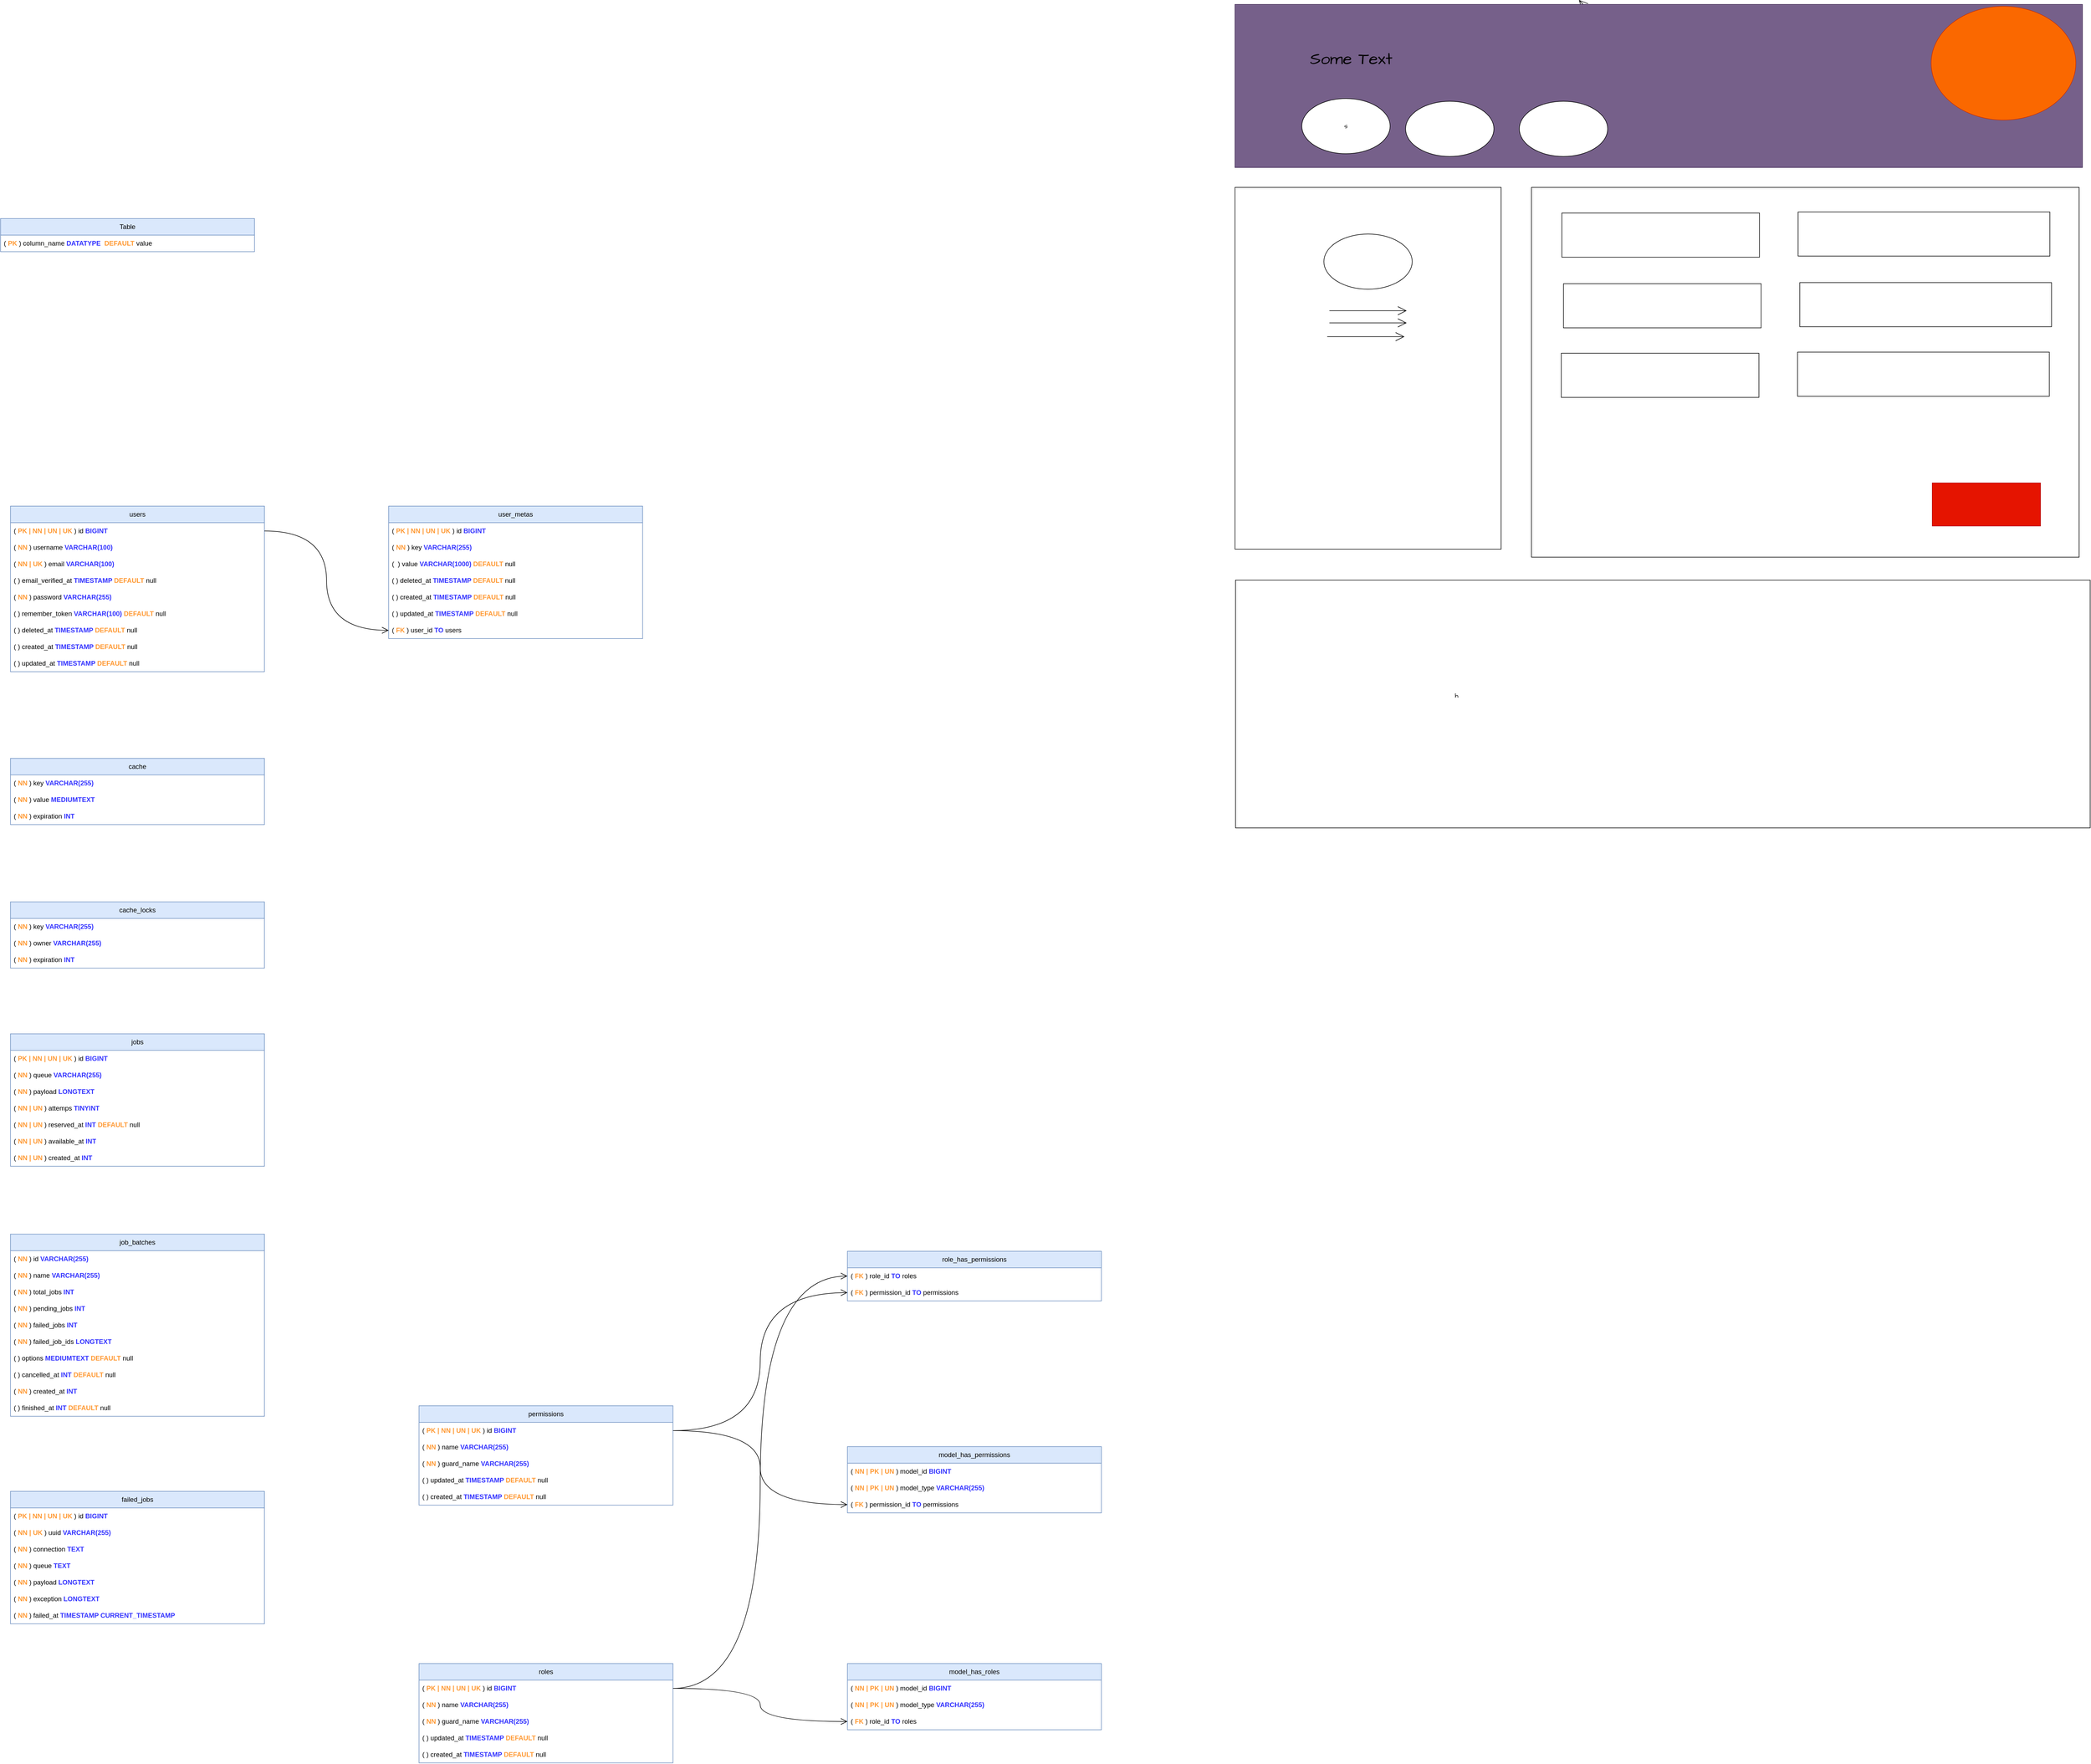 <mxfile version="24.7.8">
  <diagram name="Page-1" id="3j2AZnARL1HtLY9gGgLd">
    <mxGraphModel dx="912" dy="1266" grid="0" gridSize="10" guides="1" tooltips="1" connect="1" arrows="1" fold="1" page="0" pageScale="1" pageWidth="850" pageHeight="1100" math="0" shadow="0">
      <root>
        <mxCell id="0" />
        <mxCell id="1" parent="0" />
        <mxCell id="geVRlcG6J-Vu5tAKDh4D-1" value="Table" style="swimlane;fontStyle=0;childLayout=stackLayout;horizontal=1;startSize=30;horizontalStack=0;resizeParent=1;resizeParentMax=0;resizeLast=0;collapsible=1;marginBottom=0;whiteSpace=wrap;html=1;fontFamily=Helvetica;fillColor=#dae8fc;strokeColor=#6c8ebf;" parent="1" vertex="1">
          <mxGeometry x="43" y="-268" width="460" height="60" as="geometry" />
        </mxCell>
        <mxCell id="geVRlcG6J-Vu5tAKDh4D-2" value="(&lt;b&gt;&lt;font color=&quot;#ff9933&quot;&gt; PK &lt;/font&gt;&lt;/b&gt;) column_name &lt;font color=&quot;#3333ff&quot;&gt;&lt;b&gt;DATATYPE&lt;/b&gt;&lt;/font&gt;&amp;nbsp; &lt;font color=&quot;#ff9933&quot;&gt;&lt;b&gt;DEFAULT&lt;/b&gt;&lt;/font&gt; value" style="text;strokeColor=none;fillColor=none;align=left;verticalAlign=middle;spacingLeft=4;spacingRight=4;overflow=hidden;points=[[0,0.5],[1,0.5]];portConstraint=eastwest;rotatable=0;whiteSpace=wrap;html=1;fontFamily=Helvetica;" parent="geVRlcG6J-Vu5tAKDh4D-1" vertex="1">
          <mxGeometry y="30" width="460" height="30" as="geometry" />
        </mxCell>
        <mxCell id="geVRlcG6J-Vu5tAKDh4D-6" value="users" style="swimlane;fontStyle=0;childLayout=stackLayout;horizontal=1;startSize=30;horizontalStack=0;resizeParent=1;resizeParentMax=0;resizeLast=0;collapsible=1;marginBottom=0;whiteSpace=wrap;html=1;fontFamily=Helvetica;fillColor=#dae8fc;strokeColor=#6c8ebf;" parent="1" vertex="1">
          <mxGeometry x="61" y="253" width="460" height="300" as="geometry" />
        </mxCell>
        <mxCell id="geVRlcG6J-Vu5tAKDh4D-7" value="(&lt;b&gt;&lt;font color=&quot;#ff9933&quot;&gt; PK | NN | UN | UK &lt;/font&gt;&lt;/b&gt;) id &lt;font color=&quot;#3333ff&quot;&gt;&lt;b&gt;BIGINT&lt;/b&gt;&lt;/font&gt;" style="text;strokeColor=none;fillColor=none;align=left;verticalAlign=middle;spacingLeft=4;spacingRight=4;overflow=hidden;points=[[0,0.5],[1,0.5]];portConstraint=eastwest;rotatable=0;whiteSpace=wrap;html=1;fontFamily=Helvetica;" parent="geVRlcG6J-Vu5tAKDh4D-6" vertex="1">
          <mxGeometry y="30" width="460" height="30" as="geometry" />
        </mxCell>
        <mxCell id="geVRlcG6J-Vu5tAKDh4D-8" value="(&lt;b&gt;&lt;font color=&quot;#ff9933&quot;&gt; NN &lt;/font&gt;&lt;/b&gt;) username&amp;nbsp;&lt;font color=&quot;#3333ff&quot;&gt;&lt;b&gt;VARCHAR(100)&lt;/b&gt;&lt;/font&gt;" style="text;strokeColor=none;fillColor=none;align=left;verticalAlign=middle;spacingLeft=4;spacingRight=4;overflow=hidden;points=[[0,0.5],[1,0.5]];portConstraint=eastwest;rotatable=0;whiteSpace=wrap;html=1;fontFamily=Helvetica;" parent="geVRlcG6J-Vu5tAKDh4D-6" vertex="1">
          <mxGeometry y="60" width="460" height="30" as="geometry" />
        </mxCell>
        <mxCell id="geVRlcG6J-Vu5tAKDh4D-9" value="(&lt;b&gt;&lt;font color=&quot;#ff9933&quot;&gt; NN | UK &lt;/font&gt;&lt;/b&gt;) email &lt;font color=&quot;#3333ff&quot;&gt;&lt;b&gt;VARCHAR(100)&lt;/b&gt;&lt;/font&gt;" style="text;strokeColor=none;fillColor=none;align=left;verticalAlign=middle;spacingLeft=4;spacingRight=4;overflow=hidden;points=[[0,0.5],[1,0.5]];portConstraint=eastwest;rotatable=0;whiteSpace=wrap;html=1;fontFamily=Helvetica;" parent="geVRlcG6J-Vu5tAKDh4D-6" vertex="1">
          <mxGeometry y="90" width="460" height="30" as="geometry" />
        </mxCell>
        <mxCell id="geVRlcG6J-Vu5tAKDh4D-10" value="(&lt;b&gt;&lt;font color=&quot;#ff9933&quot;&gt; &lt;/font&gt;&lt;/b&gt;) email_verified_at &lt;font color=&quot;#3333ff&quot;&gt;&lt;b&gt;TIMESTAMP &lt;/b&gt;&lt;/font&gt;&lt;font color=&quot;#ff9933&quot;&gt;&lt;b&gt;DEFAULT&lt;/b&gt;&lt;/font&gt; null" style="text;strokeColor=none;fillColor=none;align=left;verticalAlign=middle;spacingLeft=4;spacingRight=4;overflow=hidden;points=[[0,0.5],[1,0.5]];portConstraint=eastwest;rotatable=0;whiteSpace=wrap;html=1;fontFamily=Helvetica;" parent="geVRlcG6J-Vu5tAKDh4D-6" vertex="1">
          <mxGeometry y="120" width="460" height="30" as="geometry" />
        </mxCell>
        <mxCell id="geVRlcG6J-Vu5tAKDh4D-11" value="(&lt;b&gt;&lt;font color=&quot;#ff9933&quot;&gt; NN &lt;/font&gt;&lt;/b&gt;) password &lt;font color=&quot;#3333ff&quot;&gt;&lt;b&gt;VARCHAR(255)&lt;/b&gt;&lt;/font&gt;" style="text;strokeColor=none;fillColor=none;align=left;verticalAlign=middle;spacingLeft=4;spacingRight=4;overflow=hidden;points=[[0,0.5],[1,0.5]];portConstraint=eastwest;rotatable=0;whiteSpace=wrap;html=1;fontFamily=Helvetica;" parent="geVRlcG6J-Vu5tAKDh4D-6" vertex="1">
          <mxGeometry y="150" width="460" height="30" as="geometry" />
        </mxCell>
        <mxCell id="geVRlcG6J-Vu5tAKDh4D-13" value="(&lt;b&gt;&lt;font color=&quot;#ff9933&quot;&gt; &lt;/font&gt;&lt;/b&gt;) remember_token &lt;font color=&quot;#3333ff&quot;&gt;&lt;b&gt;VARCHAR(100) &lt;/b&gt;&lt;/font&gt;&lt;font color=&quot;#ff9933&quot;&gt;&lt;b&gt;DEFAULT&lt;/b&gt;&lt;/font&gt; null" style="text;strokeColor=none;fillColor=none;align=left;verticalAlign=middle;spacingLeft=4;spacingRight=4;overflow=hidden;points=[[0,0.5],[1,0.5]];portConstraint=eastwest;rotatable=0;whiteSpace=wrap;html=1;fontFamily=Helvetica;" parent="geVRlcG6J-Vu5tAKDh4D-6" vertex="1">
          <mxGeometry y="180" width="460" height="30" as="geometry" />
        </mxCell>
        <mxCell id="geVRlcG6J-Vu5tAKDh4D-14" value="(&lt;b&gt;&lt;font color=&quot;#ff9933&quot;&gt; &lt;/font&gt;&lt;/b&gt;) deleted_at &lt;font color=&quot;#3333ff&quot;&gt;&lt;b&gt;TIMESTAMP &lt;/b&gt;&lt;/font&gt;&lt;font color=&quot;#ff9933&quot;&gt;&lt;b&gt;DEFAULT&lt;/b&gt;&lt;/font&gt; null" style="text;strokeColor=none;fillColor=none;align=left;verticalAlign=middle;spacingLeft=4;spacingRight=4;overflow=hidden;points=[[0,0.5],[1,0.5]];portConstraint=eastwest;rotatable=0;whiteSpace=wrap;html=1;fontFamily=Helvetica;" parent="geVRlcG6J-Vu5tAKDh4D-6" vertex="1">
          <mxGeometry y="210" width="460" height="30" as="geometry" />
        </mxCell>
        <mxCell id="geVRlcG6J-Vu5tAKDh4D-15" value="(&lt;b&gt;&lt;font color=&quot;#ff9933&quot;&gt; &lt;/font&gt;&lt;/b&gt;) created_at &lt;font color=&quot;#3333ff&quot;&gt;&lt;b&gt;TIMESTAMP &lt;/b&gt;&lt;/font&gt;&lt;font color=&quot;#ff9933&quot;&gt;&lt;b&gt;DEFAULT&lt;/b&gt;&lt;/font&gt; null" style="text;strokeColor=none;fillColor=none;align=left;verticalAlign=middle;spacingLeft=4;spacingRight=4;overflow=hidden;points=[[0,0.5],[1,0.5]];portConstraint=eastwest;rotatable=0;whiteSpace=wrap;html=1;fontFamily=Helvetica;" parent="geVRlcG6J-Vu5tAKDh4D-6" vertex="1">
          <mxGeometry y="240" width="460" height="30" as="geometry" />
        </mxCell>
        <mxCell id="geVRlcG6J-Vu5tAKDh4D-16" value="(&lt;b&gt;&lt;font color=&quot;#ff9933&quot;&gt; &lt;/font&gt;&lt;/b&gt;) updated_at &lt;font color=&quot;#3333ff&quot;&gt;&lt;b&gt;TIMESTAMP &lt;/b&gt;&lt;/font&gt;&lt;font color=&quot;#ff9933&quot;&gt;&lt;b&gt;DEFAULT&lt;/b&gt;&lt;/font&gt; null" style="text;strokeColor=none;fillColor=none;align=left;verticalAlign=middle;spacingLeft=4;spacingRight=4;overflow=hidden;points=[[0,0.5],[1,0.5]];portConstraint=eastwest;rotatable=0;whiteSpace=wrap;html=1;fontFamily=Helvetica;" parent="geVRlcG6J-Vu5tAKDh4D-6" vertex="1">
          <mxGeometry y="270" width="460" height="30" as="geometry" />
        </mxCell>
        <mxCell id="geVRlcG6J-Vu5tAKDh4D-28" value="cache" style="swimlane;fontStyle=0;childLayout=stackLayout;horizontal=1;startSize=30;horizontalStack=0;resizeParent=1;resizeParentMax=0;resizeLast=0;collapsible=1;marginBottom=0;whiteSpace=wrap;html=1;fontFamily=Helvetica;fillColor=#dae8fc;strokeColor=#6c8ebf;" parent="1" vertex="1">
          <mxGeometry x="61" y="710" width="460" height="120" as="geometry" />
        </mxCell>
        <mxCell id="geVRlcG6J-Vu5tAKDh4D-29" value="(&lt;b&gt;&lt;font color=&quot;#ff9933&quot;&gt; NN &lt;/font&gt;&lt;/b&gt;) key &lt;font color=&quot;#3333ff&quot;&gt;&lt;b&gt;VARCHAR(255)&lt;/b&gt;&lt;/font&gt;" style="text;strokeColor=none;fillColor=none;align=left;verticalAlign=middle;spacingLeft=4;spacingRight=4;overflow=hidden;points=[[0,0.5],[1,0.5]];portConstraint=eastwest;rotatable=0;whiteSpace=wrap;html=1;fontFamily=Helvetica;" parent="geVRlcG6J-Vu5tAKDh4D-28" vertex="1">
          <mxGeometry y="30" width="460" height="30" as="geometry" />
        </mxCell>
        <mxCell id="geVRlcG6J-Vu5tAKDh4D-30" value="(&lt;b&gt;&lt;font color=&quot;#ff9933&quot;&gt; NN &lt;/font&gt;&lt;/b&gt;) value &lt;font color=&quot;#3333ff&quot;&gt;&lt;b&gt;MEDIUMTEXT&lt;/b&gt;&lt;/font&gt;" style="text;strokeColor=none;fillColor=none;align=left;verticalAlign=middle;spacingLeft=4;spacingRight=4;overflow=hidden;points=[[0,0.5],[1,0.5]];portConstraint=eastwest;rotatable=0;whiteSpace=wrap;html=1;fontFamily=Helvetica;" parent="geVRlcG6J-Vu5tAKDh4D-28" vertex="1">
          <mxGeometry y="60" width="460" height="30" as="geometry" />
        </mxCell>
        <mxCell id="geVRlcG6J-Vu5tAKDh4D-31" value="(&lt;b&gt;&lt;font color=&quot;#ff9933&quot;&gt; NN &lt;/font&gt;&lt;/b&gt;) expiration &lt;font color=&quot;#3333ff&quot;&gt;&lt;b&gt;INT&lt;/b&gt;&lt;/font&gt;" style="text;strokeColor=none;fillColor=none;align=left;verticalAlign=middle;spacingLeft=4;spacingRight=4;overflow=hidden;points=[[0,0.5],[1,0.5]];portConstraint=eastwest;rotatable=0;whiteSpace=wrap;html=1;fontFamily=Helvetica;" parent="geVRlcG6J-Vu5tAKDh4D-28" vertex="1">
          <mxGeometry y="90" width="460" height="30" as="geometry" />
        </mxCell>
        <mxCell id="geVRlcG6J-Vu5tAKDh4D-36" value="cache_locks" style="swimlane;fontStyle=0;childLayout=stackLayout;horizontal=1;startSize=30;horizontalStack=0;resizeParent=1;resizeParentMax=0;resizeLast=0;collapsible=1;marginBottom=0;whiteSpace=wrap;html=1;fontFamily=Helvetica;fillColor=#dae8fc;strokeColor=#6c8ebf;" parent="1" vertex="1">
          <mxGeometry x="61" y="970" width="460" height="120" as="geometry" />
        </mxCell>
        <mxCell id="geVRlcG6J-Vu5tAKDh4D-37" value="(&lt;b&gt;&lt;font color=&quot;#ff9933&quot;&gt; NN &lt;/font&gt;&lt;/b&gt;) key &lt;font color=&quot;#3333ff&quot;&gt;&lt;b&gt;VARCHAR(255)&lt;/b&gt;&lt;/font&gt;" style="text;strokeColor=none;fillColor=none;align=left;verticalAlign=middle;spacingLeft=4;spacingRight=4;overflow=hidden;points=[[0,0.5],[1,0.5]];portConstraint=eastwest;rotatable=0;whiteSpace=wrap;html=1;fontFamily=Helvetica;" parent="geVRlcG6J-Vu5tAKDh4D-36" vertex="1">
          <mxGeometry y="30" width="460" height="30" as="geometry" />
        </mxCell>
        <mxCell id="geVRlcG6J-Vu5tAKDh4D-38" value="(&lt;b&gt;&lt;font color=&quot;#ff9933&quot;&gt; NN &lt;/font&gt;&lt;/b&gt;) owner &lt;font color=&quot;#3333ff&quot;&gt;&lt;b&gt;VARCHAR(255)&lt;/b&gt;&lt;/font&gt;" style="text;strokeColor=none;fillColor=none;align=left;verticalAlign=middle;spacingLeft=4;spacingRight=4;overflow=hidden;points=[[0,0.5],[1,0.5]];portConstraint=eastwest;rotatable=0;whiteSpace=wrap;html=1;fontFamily=Helvetica;" parent="geVRlcG6J-Vu5tAKDh4D-36" vertex="1">
          <mxGeometry y="60" width="460" height="30" as="geometry" />
        </mxCell>
        <mxCell id="geVRlcG6J-Vu5tAKDh4D-39" value="(&lt;b&gt;&lt;font color=&quot;#ff9933&quot;&gt; NN &lt;/font&gt;&lt;/b&gt;) expiration &lt;font color=&quot;#3333ff&quot;&gt;&lt;b&gt;INT&lt;/b&gt;&lt;/font&gt;" style="text;strokeColor=none;fillColor=none;align=left;verticalAlign=middle;spacingLeft=4;spacingRight=4;overflow=hidden;points=[[0,0.5],[1,0.5]];portConstraint=eastwest;rotatable=0;whiteSpace=wrap;html=1;fontFamily=Helvetica;" parent="geVRlcG6J-Vu5tAKDh4D-36" vertex="1">
          <mxGeometry y="90" width="460" height="30" as="geometry" />
        </mxCell>
        <mxCell id="geVRlcG6J-Vu5tAKDh4D-41" value="jobs" style="swimlane;fontStyle=0;childLayout=stackLayout;horizontal=1;startSize=30;horizontalStack=0;resizeParent=1;resizeParentMax=0;resizeLast=0;collapsible=1;marginBottom=0;whiteSpace=wrap;html=1;fontFamily=Helvetica;fillColor=#dae8fc;strokeColor=#6c8ebf;" parent="1" vertex="1">
          <mxGeometry x="61" y="1209" width="460" height="240" as="geometry" />
        </mxCell>
        <mxCell id="geVRlcG6J-Vu5tAKDh4D-45" value="(&lt;b&gt;&lt;font color=&quot;#ff9933&quot;&gt; PK | NN | UN | UK &lt;/font&gt;&lt;/b&gt;) id &lt;font color=&quot;#3333ff&quot;&gt;&lt;b&gt;BIGINT&lt;/b&gt;&lt;/font&gt;" style="text;strokeColor=none;fillColor=none;align=left;verticalAlign=middle;spacingLeft=4;spacingRight=4;overflow=hidden;points=[[0,0.5],[1,0.5]];portConstraint=eastwest;rotatable=0;whiteSpace=wrap;html=1;fontFamily=Helvetica;" parent="geVRlcG6J-Vu5tAKDh4D-41" vertex="1">
          <mxGeometry y="30" width="460" height="30" as="geometry" />
        </mxCell>
        <mxCell id="geVRlcG6J-Vu5tAKDh4D-42" value="(&lt;b&gt;&lt;font color=&quot;#ff9933&quot;&gt; NN &lt;/font&gt;&lt;/b&gt;) queue &lt;font color=&quot;#3333ff&quot;&gt;&lt;b&gt;VARCHAR(255)&lt;/b&gt;&lt;/font&gt;" style="text;strokeColor=none;fillColor=none;align=left;verticalAlign=middle;spacingLeft=4;spacingRight=4;overflow=hidden;points=[[0,0.5],[1,0.5]];portConstraint=eastwest;rotatable=0;whiteSpace=wrap;html=1;fontFamily=Helvetica;" parent="geVRlcG6J-Vu5tAKDh4D-41" vertex="1">
          <mxGeometry y="60" width="460" height="30" as="geometry" />
        </mxCell>
        <mxCell id="geVRlcG6J-Vu5tAKDh4D-43" value="(&lt;b&gt;&lt;font color=&quot;#ff9933&quot;&gt; NN &lt;/font&gt;&lt;/b&gt;) payload &lt;font color=&quot;#3333ff&quot;&gt;&lt;b&gt;LONGTEXT&lt;/b&gt;&lt;/font&gt;" style="text;strokeColor=none;fillColor=none;align=left;verticalAlign=middle;spacingLeft=4;spacingRight=4;overflow=hidden;points=[[0,0.5],[1,0.5]];portConstraint=eastwest;rotatable=0;whiteSpace=wrap;html=1;fontFamily=Helvetica;" parent="geVRlcG6J-Vu5tAKDh4D-41" vertex="1">
          <mxGeometry y="90" width="460" height="30" as="geometry" />
        </mxCell>
        <mxCell id="geVRlcG6J-Vu5tAKDh4D-44" value="(&lt;b&gt;&lt;font color=&quot;#ff9933&quot;&gt; NN | UN &lt;/font&gt;&lt;/b&gt;) attemps &lt;font color=&quot;#3333ff&quot;&gt;&lt;b&gt;TINYINT&lt;/b&gt;&lt;/font&gt;" style="text;strokeColor=none;fillColor=none;align=left;verticalAlign=middle;spacingLeft=4;spacingRight=4;overflow=hidden;points=[[0,0.5],[1,0.5]];portConstraint=eastwest;rotatable=0;whiteSpace=wrap;html=1;fontFamily=Helvetica;" parent="geVRlcG6J-Vu5tAKDh4D-41" vertex="1">
          <mxGeometry y="120" width="460" height="30" as="geometry" />
        </mxCell>
        <mxCell id="geVRlcG6J-Vu5tAKDh4D-47" value="(&lt;b&gt;&lt;font color=&quot;#ff9933&quot;&gt; NN | UN &lt;/font&gt;&lt;/b&gt;) reserved_at &lt;font color=&quot;#3333ff&quot;&gt;&lt;b&gt;INT&lt;/b&gt;&lt;/font&gt; &lt;font color=&quot;#3333ff&quot;&gt;&lt;b&gt;&lt;/b&gt;&lt;/font&gt;&lt;font color=&quot;#ff9933&quot;&gt;&lt;b&gt;DEFAULT&lt;/b&gt;&lt;/font&gt; null" style="text;strokeColor=none;fillColor=none;align=left;verticalAlign=middle;spacingLeft=4;spacingRight=4;overflow=hidden;points=[[0,0.5],[1,0.5]];portConstraint=eastwest;rotatable=0;whiteSpace=wrap;html=1;fontFamily=Helvetica;" parent="geVRlcG6J-Vu5tAKDh4D-41" vertex="1">
          <mxGeometry y="150" width="460" height="30" as="geometry" />
        </mxCell>
        <mxCell id="geVRlcG6J-Vu5tAKDh4D-48" value="(&lt;b&gt;&lt;font color=&quot;#ff9933&quot;&gt; NN | UN &lt;/font&gt;&lt;/b&gt;) available_at &lt;font color=&quot;#3333ff&quot;&gt;&lt;b&gt;INT&lt;/b&gt;&lt;/font&gt;" style="text;strokeColor=none;fillColor=none;align=left;verticalAlign=middle;spacingLeft=4;spacingRight=4;overflow=hidden;points=[[0,0.5],[1,0.5]];portConstraint=eastwest;rotatable=0;whiteSpace=wrap;html=1;fontFamily=Helvetica;" parent="geVRlcG6J-Vu5tAKDh4D-41" vertex="1">
          <mxGeometry y="180" width="460" height="30" as="geometry" />
        </mxCell>
        <mxCell id="geVRlcG6J-Vu5tAKDh4D-49" value="(&lt;b&gt;&lt;font color=&quot;#ff9933&quot;&gt; NN | UN &lt;/font&gt;&lt;/b&gt;) created_at &lt;font color=&quot;#3333ff&quot;&gt;&lt;b&gt;INT&lt;/b&gt;&lt;/font&gt;" style="text;strokeColor=none;fillColor=none;align=left;verticalAlign=middle;spacingLeft=4;spacingRight=4;overflow=hidden;points=[[0,0.5],[1,0.5]];portConstraint=eastwest;rotatable=0;whiteSpace=wrap;html=1;fontFamily=Helvetica;" parent="geVRlcG6J-Vu5tAKDh4D-41" vertex="1">
          <mxGeometry y="210" width="460" height="30" as="geometry" />
        </mxCell>
        <mxCell id="geVRlcG6J-Vu5tAKDh4D-50" value="job_batches" style="swimlane;fontStyle=0;childLayout=stackLayout;horizontal=1;startSize=30;horizontalStack=0;resizeParent=1;resizeParentMax=0;resizeLast=0;collapsible=1;marginBottom=0;whiteSpace=wrap;html=1;fontFamily=Helvetica;fillColor=#dae8fc;strokeColor=#6c8ebf;" parent="1" vertex="1">
          <mxGeometry x="61" y="1572" width="460" height="330" as="geometry" />
        </mxCell>
        <mxCell id="geVRlcG6J-Vu5tAKDh4D-58" value="(&lt;b&gt;&lt;font color=&quot;#ff9933&quot;&gt; NN &lt;/font&gt;&lt;/b&gt;) id &lt;font color=&quot;#3333ff&quot;&gt;&lt;b&gt;VARCHAR(255)&lt;/b&gt;&lt;/font&gt;" style="text;strokeColor=none;fillColor=none;align=left;verticalAlign=middle;spacingLeft=4;spacingRight=4;overflow=hidden;points=[[0,0.5],[1,0.5]];portConstraint=eastwest;rotatable=0;whiteSpace=wrap;html=1;fontFamily=Helvetica;" parent="geVRlcG6J-Vu5tAKDh4D-50" vertex="1">
          <mxGeometry y="30" width="460" height="30" as="geometry" />
        </mxCell>
        <mxCell id="geVRlcG6J-Vu5tAKDh4D-59" value="(&lt;b&gt;&lt;font color=&quot;#ff9933&quot;&gt; NN &lt;/font&gt;&lt;/b&gt;) name &lt;font color=&quot;#3333ff&quot;&gt;&lt;b&gt;VARCHAR(255)&lt;/b&gt;&lt;/font&gt;" style="text;strokeColor=none;fillColor=none;align=left;verticalAlign=middle;spacingLeft=4;spacingRight=4;overflow=hidden;points=[[0,0.5],[1,0.5]];portConstraint=eastwest;rotatable=0;whiteSpace=wrap;html=1;fontFamily=Helvetica;" parent="geVRlcG6J-Vu5tAKDh4D-50" vertex="1">
          <mxGeometry y="60" width="460" height="30" as="geometry" />
        </mxCell>
        <mxCell id="geVRlcG6J-Vu5tAKDh4D-60" value="(&lt;b&gt;&lt;font color=&quot;#ff9933&quot;&gt; NN &lt;/font&gt;&lt;/b&gt;) total_jobs &lt;font color=&quot;#3333ff&quot;&gt;&lt;b&gt;INT&lt;/b&gt;&lt;/font&gt;" style="text;strokeColor=none;fillColor=none;align=left;verticalAlign=middle;spacingLeft=4;spacingRight=4;overflow=hidden;points=[[0,0.5],[1,0.5]];portConstraint=eastwest;rotatable=0;whiteSpace=wrap;html=1;fontFamily=Helvetica;" parent="geVRlcG6J-Vu5tAKDh4D-50" vertex="1">
          <mxGeometry y="90" width="460" height="30" as="geometry" />
        </mxCell>
        <mxCell id="geVRlcG6J-Vu5tAKDh4D-61" value="(&lt;b&gt;&lt;font color=&quot;#ff9933&quot;&gt; NN &lt;/font&gt;&lt;/b&gt;) pending_jobs &lt;font color=&quot;#3333ff&quot;&gt;&lt;b&gt;INT&lt;/b&gt;&lt;/font&gt;" style="text;strokeColor=none;fillColor=none;align=left;verticalAlign=middle;spacingLeft=4;spacingRight=4;overflow=hidden;points=[[0,0.5],[1,0.5]];portConstraint=eastwest;rotatable=0;whiteSpace=wrap;html=1;fontFamily=Helvetica;" parent="geVRlcG6J-Vu5tAKDh4D-50" vertex="1">
          <mxGeometry y="120" width="460" height="30" as="geometry" />
        </mxCell>
        <mxCell id="geVRlcG6J-Vu5tAKDh4D-62" value="(&lt;b&gt;&lt;font color=&quot;#ff9933&quot;&gt; NN &lt;/font&gt;&lt;/b&gt;) failed_jobs &lt;font color=&quot;#3333ff&quot;&gt;&lt;b&gt;INT&lt;/b&gt;&lt;/font&gt;" style="text;strokeColor=none;fillColor=none;align=left;verticalAlign=middle;spacingLeft=4;spacingRight=4;overflow=hidden;points=[[0,0.5],[1,0.5]];portConstraint=eastwest;rotatable=0;whiteSpace=wrap;html=1;fontFamily=Helvetica;" parent="geVRlcG6J-Vu5tAKDh4D-50" vertex="1">
          <mxGeometry y="150" width="460" height="30" as="geometry" />
        </mxCell>
        <mxCell id="geVRlcG6J-Vu5tAKDh4D-63" value="(&lt;b&gt;&lt;font color=&quot;#ff9933&quot;&gt; NN &lt;/font&gt;&lt;/b&gt;) failed_job_ids &lt;font color=&quot;#3333ff&quot;&gt;&lt;b&gt;LONGTEXT&lt;/b&gt;&lt;/font&gt;" style="text;strokeColor=none;fillColor=none;align=left;verticalAlign=middle;spacingLeft=4;spacingRight=4;overflow=hidden;points=[[0,0.5],[1,0.5]];portConstraint=eastwest;rotatable=0;whiteSpace=wrap;html=1;fontFamily=Helvetica;" parent="geVRlcG6J-Vu5tAKDh4D-50" vertex="1">
          <mxGeometry y="180" width="460" height="30" as="geometry" />
        </mxCell>
        <mxCell id="geVRlcG6J-Vu5tAKDh4D-65" value="(&lt;b&gt;&lt;font color=&quot;#ff9933&quot;&gt; &lt;/font&gt;&lt;/b&gt;) options &lt;font color=&quot;#3333ff&quot;&gt;&lt;b&gt;MEDIUMTEXT&lt;/b&gt;&lt;/font&gt; &lt;font color=&quot;#ff9933&quot;&gt;&lt;b&gt;DEFAULT&lt;/b&gt;&lt;/font&gt; null" style="text;strokeColor=none;fillColor=none;align=left;verticalAlign=middle;spacingLeft=4;spacingRight=4;overflow=hidden;points=[[0,0.5],[1,0.5]];portConstraint=eastwest;rotatable=0;whiteSpace=wrap;html=1;fontFamily=Helvetica;" parent="geVRlcG6J-Vu5tAKDh4D-50" vertex="1">
          <mxGeometry y="210" width="460" height="30" as="geometry" />
        </mxCell>
        <mxCell id="geVRlcG6J-Vu5tAKDh4D-64" value="(&lt;b&gt;&lt;font color=&quot;#ff9933&quot;&gt; &lt;/font&gt;&lt;/b&gt;) cancelled_at &lt;font color=&quot;#3333ff&quot;&gt;&lt;b&gt;INT &lt;/b&gt;&lt;/font&gt;&lt;font color=&quot;#ff9933&quot;&gt;&lt;b&gt;DEFAULT&lt;/b&gt;&lt;/font&gt; null" style="text;strokeColor=none;fillColor=none;align=left;verticalAlign=middle;spacingLeft=4;spacingRight=4;overflow=hidden;points=[[0,0.5],[1,0.5]];portConstraint=eastwest;rotatable=0;whiteSpace=wrap;html=1;fontFamily=Helvetica;" parent="geVRlcG6J-Vu5tAKDh4D-50" vertex="1">
          <mxGeometry y="240" width="460" height="30" as="geometry" />
        </mxCell>
        <mxCell id="geVRlcG6J-Vu5tAKDh4D-66" value="(&lt;b&gt;&lt;font color=&quot;#ff9933&quot;&gt; NN &lt;/font&gt;&lt;/b&gt;) created_at&lt;font color=&quot;#3333ff&quot;&gt;&lt;b&gt; INT&lt;/b&gt;&lt;/font&gt;" style="text;strokeColor=none;fillColor=none;align=left;verticalAlign=middle;spacingLeft=4;spacingRight=4;overflow=hidden;points=[[0,0.5],[1,0.5]];portConstraint=eastwest;rotatable=0;whiteSpace=wrap;html=1;fontFamily=Helvetica;" parent="geVRlcG6J-Vu5tAKDh4D-50" vertex="1">
          <mxGeometry y="270" width="460" height="30" as="geometry" />
        </mxCell>
        <mxCell id="geVRlcG6J-Vu5tAKDh4D-67" value="(&lt;b&gt;&lt;font color=&quot;#ff9933&quot;&gt; &lt;/font&gt;&lt;/b&gt;) finished_at &lt;font color=&quot;#3333ff&quot;&gt;&lt;b&gt;INT &lt;/b&gt;&lt;/font&gt;&lt;font color=&quot;#ff9933&quot;&gt;&lt;b&gt;DEFAULT&lt;/b&gt;&lt;/font&gt; null" style="text;strokeColor=none;fillColor=none;align=left;verticalAlign=middle;spacingLeft=4;spacingRight=4;overflow=hidden;points=[[0,0.5],[1,0.5]];portConstraint=eastwest;rotatable=0;whiteSpace=wrap;html=1;fontFamily=Helvetica;" parent="geVRlcG6J-Vu5tAKDh4D-50" vertex="1">
          <mxGeometry y="300" width="460" height="30" as="geometry" />
        </mxCell>
        <mxCell id="geVRlcG6J-Vu5tAKDh4D-79" value="failed_jobs" style="swimlane;fontStyle=0;childLayout=stackLayout;horizontal=1;startSize=30;horizontalStack=0;resizeParent=1;resizeParentMax=0;resizeLast=0;collapsible=1;marginBottom=0;whiteSpace=wrap;html=1;fontFamily=Helvetica;fillColor=#dae8fc;strokeColor=#6c8ebf;" parent="1" vertex="1">
          <mxGeometry x="61" y="2038" width="460" height="240" as="geometry" />
        </mxCell>
        <mxCell id="geVRlcG6J-Vu5tAKDh4D-91" value="(&lt;b&gt;&lt;font color=&quot;#ff9933&quot;&gt; PK | NN | UN | UK &lt;/font&gt;&lt;/b&gt;) id &lt;font color=&quot;#3333ff&quot;&gt;&lt;b&gt;BIGINT&lt;/b&gt;&lt;/font&gt;" style="text;strokeColor=none;fillColor=none;align=left;verticalAlign=middle;spacingLeft=4;spacingRight=4;overflow=hidden;points=[[0,0.5],[1,0.5]];portConstraint=eastwest;rotatable=0;whiteSpace=wrap;html=1;fontFamily=Helvetica;" parent="geVRlcG6J-Vu5tAKDh4D-79" vertex="1">
          <mxGeometry y="30" width="460" height="30" as="geometry" />
        </mxCell>
        <mxCell id="geVRlcG6J-Vu5tAKDh4D-81" value="(&lt;b&gt;&lt;font color=&quot;#ff9933&quot;&gt; NN | UK &lt;/font&gt;&lt;/b&gt;) uuid &lt;font color=&quot;#3333ff&quot;&gt;&lt;b&gt;VARCHAR(255)&lt;/b&gt;&lt;/font&gt;" style="text;strokeColor=none;fillColor=none;align=left;verticalAlign=middle;spacingLeft=4;spacingRight=4;overflow=hidden;points=[[0,0.5],[1,0.5]];portConstraint=eastwest;rotatable=0;whiteSpace=wrap;html=1;fontFamily=Helvetica;" parent="geVRlcG6J-Vu5tAKDh4D-79" vertex="1">
          <mxGeometry y="60" width="460" height="30" as="geometry" />
        </mxCell>
        <mxCell id="geVRlcG6J-Vu5tAKDh4D-82" value="(&lt;b&gt;&lt;font color=&quot;#ff9933&quot;&gt; NN &lt;/font&gt;&lt;/b&gt;) connection &lt;font color=&quot;#3333ff&quot;&gt;&lt;b&gt;TEXT&lt;/b&gt;&lt;/font&gt;" style="text;strokeColor=none;fillColor=none;align=left;verticalAlign=middle;spacingLeft=4;spacingRight=4;overflow=hidden;points=[[0,0.5],[1,0.5]];portConstraint=eastwest;rotatable=0;whiteSpace=wrap;html=1;fontFamily=Helvetica;" parent="geVRlcG6J-Vu5tAKDh4D-79" vertex="1">
          <mxGeometry y="90" width="460" height="30" as="geometry" />
        </mxCell>
        <mxCell id="geVRlcG6J-Vu5tAKDh4D-92" value="(&lt;b&gt;&lt;font color=&quot;#ff9933&quot;&gt; NN &lt;/font&gt;&lt;/b&gt;) queue &lt;font color=&quot;#3333ff&quot;&gt;&lt;b&gt;TEXT&lt;/b&gt;&lt;/font&gt;" style="text;strokeColor=none;fillColor=none;align=left;verticalAlign=middle;spacingLeft=4;spacingRight=4;overflow=hidden;points=[[0,0.5],[1,0.5]];portConstraint=eastwest;rotatable=0;whiteSpace=wrap;html=1;fontFamily=Helvetica;" parent="geVRlcG6J-Vu5tAKDh4D-79" vertex="1">
          <mxGeometry y="120" width="460" height="30" as="geometry" />
        </mxCell>
        <mxCell id="geVRlcG6J-Vu5tAKDh4D-93" value="(&lt;b&gt;&lt;font color=&quot;#ff9933&quot;&gt; NN &lt;/font&gt;&lt;/b&gt;) payload &lt;font color=&quot;#3333ff&quot;&gt;&lt;b&gt;LONGTEXT&lt;/b&gt;&lt;/font&gt;" style="text;strokeColor=none;fillColor=none;align=left;verticalAlign=middle;spacingLeft=4;spacingRight=4;overflow=hidden;points=[[0,0.5],[1,0.5]];portConstraint=eastwest;rotatable=0;whiteSpace=wrap;html=1;fontFamily=Helvetica;" parent="geVRlcG6J-Vu5tAKDh4D-79" vertex="1">
          <mxGeometry y="150" width="460" height="30" as="geometry" />
        </mxCell>
        <mxCell id="geVRlcG6J-Vu5tAKDh4D-94" value="(&lt;b&gt;&lt;font color=&quot;#ff9933&quot;&gt; NN &lt;/font&gt;&lt;/b&gt;) exception &lt;font color=&quot;#3333ff&quot;&gt;&lt;b&gt;LONGTEXT&lt;/b&gt;&lt;/font&gt;" style="text;strokeColor=none;fillColor=none;align=left;verticalAlign=middle;spacingLeft=4;spacingRight=4;overflow=hidden;points=[[0,0.5],[1,0.5]];portConstraint=eastwest;rotatable=0;whiteSpace=wrap;html=1;fontFamily=Helvetica;" parent="geVRlcG6J-Vu5tAKDh4D-79" vertex="1">
          <mxGeometry y="180" width="460" height="30" as="geometry" />
        </mxCell>
        <mxCell id="geVRlcG6J-Vu5tAKDh4D-95" value="(&lt;b&gt;&lt;font color=&quot;#ff9933&quot;&gt; NN &lt;/font&gt;&lt;/b&gt;) failed_at &lt;font color=&quot;#3333ff&quot;&gt;&lt;b&gt;TIMESTAMP CURRENT_TIMESTAMP&lt;br&gt;&lt;/b&gt;&lt;/font&gt;" style="text;strokeColor=none;fillColor=none;align=left;verticalAlign=middle;spacingLeft=4;spacingRight=4;overflow=hidden;points=[[0,0.5],[1,0.5]];portConstraint=eastwest;rotatable=0;whiteSpace=wrap;html=1;fontFamily=Helvetica;" parent="geVRlcG6J-Vu5tAKDh4D-79" vertex="1">
          <mxGeometry y="210" width="460" height="30" as="geometry" />
        </mxCell>
        <mxCell id="geVRlcG6J-Vu5tAKDh4D-187" value="permissions" style="swimlane;fontStyle=0;childLayout=stackLayout;horizontal=1;startSize=30;horizontalStack=0;resizeParent=1;resizeParentMax=0;resizeLast=0;collapsible=1;marginBottom=0;whiteSpace=wrap;html=1;fontFamily=Helvetica;fillColor=#dae8fc;strokeColor=#6c8ebf;" parent="1" vertex="1">
          <mxGeometry x="801" y="1883" width="460" height="180" as="geometry" />
        </mxCell>
        <mxCell id="geVRlcG6J-Vu5tAKDh4D-188" value="(&lt;b&gt;&lt;font color=&quot;#ff9933&quot;&gt; PK | NN | UN | UK &lt;/font&gt;&lt;/b&gt;) id &lt;font color=&quot;#3333ff&quot;&gt;&lt;b&gt;BIGINT&lt;/b&gt;&lt;/font&gt;" style="text;strokeColor=none;fillColor=none;align=left;verticalAlign=middle;spacingLeft=4;spacingRight=4;overflow=hidden;points=[[0,0.5],[1,0.5]];portConstraint=eastwest;rotatable=0;whiteSpace=wrap;html=1;fontFamily=Helvetica;" parent="geVRlcG6J-Vu5tAKDh4D-187" vertex="1">
          <mxGeometry y="30" width="460" height="30" as="geometry" />
        </mxCell>
        <mxCell id="geVRlcG6J-Vu5tAKDh4D-194" value="(&lt;b&gt;&lt;font color=&quot;#ff9933&quot;&gt; NN &lt;/font&gt;&lt;/b&gt;) name &lt;font color=&quot;#3333ff&quot;&gt;&lt;b&gt;VARCHAR(255)&lt;/b&gt;&lt;/font&gt;" style="text;strokeColor=none;fillColor=none;align=left;verticalAlign=middle;spacingLeft=4;spacingRight=4;overflow=hidden;points=[[0,0.5],[1,0.5]];portConstraint=eastwest;rotatable=0;whiteSpace=wrap;html=1;fontFamily=Helvetica;" parent="geVRlcG6J-Vu5tAKDh4D-187" vertex="1">
          <mxGeometry y="60" width="460" height="30" as="geometry" />
        </mxCell>
        <mxCell id="geVRlcG6J-Vu5tAKDh4D-195" value="(&lt;b&gt;&lt;font color=&quot;#ff9933&quot;&gt; NN &lt;/font&gt;&lt;/b&gt;) guard_name &lt;font color=&quot;#3333ff&quot;&gt;&lt;b&gt;VARCHAR(255)&lt;/b&gt;&lt;/font&gt;" style="text;strokeColor=none;fillColor=none;align=left;verticalAlign=middle;spacingLeft=4;spacingRight=4;overflow=hidden;points=[[0,0.5],[1,0.5]];portConstraint=eastwest;rotatable=0;whiteSpace=wrap;html=1;fontFamily=Helvetica;" parent="geVRlcG6J-Vu5tAKDh4D-187" vertex="1">
          <mxGeometry y="90" width="460" height="30" as="geometry" />
        </mxCell>
        <mxCell id="geVRlcG6J-Vu5tAKDh4D-197" value="(&lt;b&gt;&lt;font color=&quot;#ff9933&quot;&gt; &lt;/font&gt;&lt;/b&gt;) updated_at &lt;font color=&quot;#3333ff&quot;&gt;&lt;b&gt;TIMESTAMP &lt;/b&gt;&lt;/font&gt;&lt;font color=&quot;#ff9933&quot;&gt;&lt;b&gt;DEFAULT&lt;/b&gt;&lt;/font&gt; null" style="text;strokeColor=none;fillColor=none;align=left;verticalAlign=middle;spacingLeft=4;spacingRight=4;overflow=hidden;points=[[0,0.5],[1,0.5]];portConstraint=eastwest;rotatable=0;whiteSpace=wrap;html=1;fontFamily=Helvetica;" parent="geVRlcG6J-Vu5tAKDh4D-187" vertex="1">
          <mxGeometry y="120" width="460" height="30" as="geometry" />
        </mxCell>
        <mxCell id="geVRlcG6J-Vu5tAKDh4D-196" value="(&lt;b&gt;&lt;font color=&quot;#ff9933&quot;&gt; &lt;/font&gt;&lt;/b&gt;) created_at &lt;font color=&quot;#3333ff&quot;&gt;&lt;b&gt;TIMESTAMP &lt;/b&gt;&lt;/font&gt;&lt;font color=&quot;#ff9933&quot;&gt;&lt;b&gt;DEFAULT&lt;/b&gt;&lt;/font&gt; null" style="text;strokeColor=none;fillColor=none;align=left;verticalAlign=middle;spacingLeft=4;spacingRight=4;overflow=hidden;points=[[0,0.5],[1,0.5]];portConstraint=eastwest;rotatable=0;whiteSpace=wrap;html=1;fontFamily=Helvetica;" parent="geVRlcG6J-Vu5tAKDh4D-187" vertex="1">
          <mxGeometry y="150" width="460" height="30" as="geometry" />
        </mxCell>
        <mxCell id="geVRlcG6J-Vu5tAKDh4D-198" value="roles" style="swimlane;fontStyle=0;childLayout=stackLayout;horizontal=1;startSize=30;horizontalStack=0;resizeParent=1;resizeParentMax=0;resizeLast=0;collapsible=1;marginBottom=0;whiteSpace=wrap;html=1;fontFamily=Helvetica;fillColor=#dae8fc;strokeColor=#6c8ebf;" parent="1" vertex="1">
          <mxGeometry x="801" y="2350" width="460" height="180" as="geometry" />
        </mxCell>
        <mxCell id="geVRlcG6J-Vu5tAKDh4D-199" value="(&lt;b&gt;&lt;font color=&quot;#ff9933&quot;&gt; PK | NN | UN | UK &lt;/font&gt;&lt;/b&gt;) id &lt;font color=&quot;#3333ff&quot;&gt;&lt;b&gt;BIGINT&lt;/b&gt;&lt;/font&gt;" style="text;strokeColor=none;fillColor=none;align=left;verticalAlign=middle;spacingLeft=4;spacingRight=4;overflow=hidden;points=[[0,0.5],[1,0.5]];portConstraint=eastwest;rotatable=0;whiteSpace=wrap;html=1;fontFamily=Helvetica;" parent="geVRlcG6J-Vu5tAKDh4D-198" vertex="1">
          <mxGeometry y="30" width="460" height="30" as="geometry" />
        </mxCell>
        <mxCell id="geVRlcG6J-Vu5tAKDh4D-200" value="(&lt;b&gt;&lt;font color=&quot;#ff9933&quot;&gt; NN &lt;/font&gt;&lt;/b&gt;) name &lt;font color=&quot;#3333ff&quot;&gt;&lt;b&gt;VARCHAR(255)&lt;/b&gt;&lt;/font&gt;" style="text;strokeColor=none;fillColor=none;align=left;verticalAlign=middle;spacingLeft=4;spacingRight=4;overflow=hidden;points=[[0,0.5],[1,0.5]];portConstraint=eastwest;rotatable=0;whiteSpace=wrap;html=1;fontFamily=Helvetica;" parent="geVRlcG6J-Vu5tAKDh4D-198" vertex="1">
          <mxGeometry y="60" width="460" height="30" as="geometry" />
        </mxCell>
        <mxCell id="geVRlcG6J-Vu5tAKDh4D-201" value="(&lt;b&gt;&lt;font color=&quot;#ff9933&quot;&gt; NN &lt;/font&gt;&lt;/b&gt;) guard_name &lt;font color=&quot;#3333ff&quot;&gt;&lt;b&gt;VARCHAR(255)&lt;/b&gt;&lt;/font&gt;" style="text;strokeColor=none;fillColor=none;align=left;verticalAlign=middle;spacingLeft=4;spacingRight=4;overflow=hidden;points=[[0,0.5],[1,0.5]];portConstraint=eastwest;rotatable=0;whiteSpace=wrap;html=1;fontFamily=Helvetica;" parent="geVRlcG6J-Vu5tAKDh4D-198" vertex="1">
          <mxGeometry y="90" width="460" height="30" as="geometry" />
        </mxCell>
        <mxCell id="geVRlcG6J-Vu5tAKDh4D-202" value="(&lt;b&gt;&lt;font color=&quot;#ff9933&quot;&gt; &lt;/font&gt;&lt;/b&gt;) updated_at &lt;font color=&quot;#3333ff&quot;&gt;&lt;b&gt;TIMESTAMP &lt;/b&gt;&lt;/font&gt;&lt;font color=&quot;#ff9933&quot;&gt;&lt;b&gt;DEFAULT&lt;/b&gt;&lt;/font&gt; null" style="text;strokeColor=none;fillColor=none;align=left;verticalAlign=middle;spacingLeft=4;spacingRight=4;overflow=hidden;points=[[0,0.5],[1,0.5]];portConstraint=eastwest;rotatable=0;whiteSpace=wrap;html=1;fontFamily=Helvetica;" parent="geVRlcG6J-Vu5tAKDh4D-198" vertex="1">
          <mxGeometry y="120" width="460" height="30" as="geometry" />
        </mxCell>
        <mxCell id="geVRlcG6J-Vu5tAKDh4D-203" value="(&lt;b&gt;&lt;font color=&quot;#ff9933&quot;&gt; &lt;/font&gt;&lt;/b&gt;) created_at &lt;font color=&quot;#3333ff&quot;&gt;&lt;b&gt;TIMESTAMP &lt;/b&gt;&lt;/font&gt;&lt;font color=&quot;#ff9933&quot;&gt;&lt;b&gt;DEFAULT&lt;/b&gt;&lt;/font&gt; null" style="text;strokeColor=none;fillColor=none;align=left;verticalAlign=middle;spacingLeft=4;spacingRight=4;overflow=hidden;points=[[0,0.5],[1,0.5]];portConstraint=eastwest;rotatable=0;whiteSpace=wrap;html=1;fontFamily=Helvetica;" parent="geVRlcG6J-Vu5tAKDh4D-198" vertex="1">
          <mxGeometry y="150" width="460" height="30" as="geometry" />
        </mxCell>
        <mxCell id="geVRlcG6J-Vu5tAKDh4D-204" value="role_has_permissions" style="swimlane;fontStyle=0;childLayout=stackLayout;horizontal=1;startSize=30;horizontalStack=0;resizeParent=1;resizeParentMax=0;resizeLast=0;collapsible=1;marginBottom=0;whiteSpace=wrap;html=1;fontFamily=Helvetica;fillColor=#dae8fc;strokeColor=#6c8ebf;" parent="1" vertex="1">
          <mxGeometry x="1577" y="1603" width="460" height="90" as="geometry" />
        </mxCell>
        <mxCell id="geVRlcG6J-Vu5tAKDh4D-206" value="(&lt;b&gt;&lt;font color=&quot;#ff9933&quot;&gt; FK &lt;/font&gt;&lt;/b&gt;) role_id &lt;font color=&quot;#3333ff&quot;&gt;&lt;b&gt;TO &lt;/b&gt;&lt;/font&gt;roles" style="text;strokeColor=none;fillColor=none;align=left;verticalAlign=middle;spacingLeft=4;spacingRight=4;overflow=hidden;points=[[0,0.5],[1,0.5]];portConstraint=eastwest;rotatable=0;whiteSpace=wrap;html=1;fontFamily=Helvetica;" parent="geVRlcG6J-Vu5tAKDh4D-204" vertex="1">
          <mxGeometry y="30" width="460" height="30" as="geometry" />
        </mxCell>
        <mxCell id="geVRlcG6J-Vu5tAKDh4D-207" value="(&lt;b&gt;&lt;font color=&quot;#ff9933&quot;&gt; FK &lt;/font&gt;&lt;/b&gt;) permission_id &lt;font color=&quot;#3333ff&quot;&gt;&lt;b&gt;TO &lt;/b&gt;&lt;/font&gt;permissions" style="text;strokeColor=none;fillColor=none;align=left;verticalAlign=middle;spacingLeft=4;spacingRight=4;overflow=hidden;points=[[0,0.5],[1,0.5]];portConstraint=eastwest;rotatable=0;whiteSpace=wrap;html=1;fontFamily=Helvetica;" parent="geVRlcG6J-Vu5tAKDh4D-204" vertex="1">
          <mxGeometry y="60" width="460" height="30" as="geometry" />
        </mxCell>
        <mxCell id="geVRlcG6J-Vu5tAKDh4D-208" style="edgeStyle=orthogonalEdgeStyle;shape=connector;curved=1;rounded=0;orthogonalLoop=1;jettySize=auto;html=1;exitX=1;exitY=0.5;exitDx=0;exitDy=0;entryX=0;entryY=0.5;entryDx=0;entryDy=0;strokeColor=default;align=center;verticalAlign=middle;fontFamily=Architects Daughter;fontSource=https%3A%2F%2Ffonts.googleapis.com%2Fcss%3Ffamily%3DArchitects%2BDaughter;fontSize=16;fontColor=default;labelBackgroundColor=default;startSize=10;endArrow=open;endSize=10;sourcePerimeterSpacing=8;targetPerimeterSpacing=8;" parent="1" source="geVRlcG6J-Vu5tAKDh4D-188" target="geVRlcG6J-Vu5tAKDh4D-207" edge="1">
          <mxGeometry relative="1" as="geometry" />
        </mxCell>
        <mxCell id="geVRlcG6J-Vu5tAKDh4D-209" style="edgeStyle=orthogonalEdgeStyle;shape=connector;curved=1;rounded=0;orthogonalLoop=1;jettySize=auto;html=1;exitX=1;exitY=0.5;exitDx=0;exitDy=0;entryX=0;entryY=0.5;entryDx=0;entryDy=0;strokeColor=default;align=center;verticalAlign=middle;fontFamily=Architects Daughter;fontSource=https%3A%2F%2Ffonts.googleapis.com%2Fcss%3Ffamily%3DArchitects%2BDaughter;fontSize=16;fontColor=default;labelBackgroundColor=default;startSize=10;endArrow=open;endSize=10;sourcePerimeterSpacing=8;targetPerimeterSpacing=8;" parent="1" source="geVRlcG6J-Vu5tAKDh4D-199" target="geVRlcG6J-Vu5tAKDh4D-206" edge="1">
          <mxGeometry relative="1" as="geometry" />
        </mxCell>
        <mxCell id="geVRlcG6J-Vu5tAKDh4D-216" value="model_has_permissions" style="swimlane;fontStyle=0;childLayout=stackLayout;horizontal=1;startSize=30;horizontalStack=0;resizeParent=1;resizeParentMax=0;resizeLast=0;collapsible=1;marginBottom=0;whiteSpace=wrap;html=1;fontFamily=Helvetica;fillColor=#dae8fc;strokeColor=#6c8ebf;" parent="1" vertex="1">
          <mxGeometry x="1577" y="1957" width="460" height="120" as="geometry" />
        </mxCell>
        <mxCell id="geVRlcG6J-Vu5tAKDh4D-217" value="(&lt;b&gt;&lt;font color=&quot;#ff9933&quot;&gt; NN | PK | UN &lt;/font&gt;&lt;/b&gt;) model_id &lt;font color=&quot;#3333ff&quot;&gt;&lt;b&gt;BIGINT&lt;/b&gt;&lt;/font&gt;" style="text;strokeColor=none;fillColor=none;align=left;verticalAlign=middle;spacingLeft=4;spacingRight=4;overflow=hidden;points=[[0,0.5],[1,0.5]];portConstraint=eastwest;rotatable=0;whiteSpace=wrap;html=1;fontFamily=Helvetica;" parent="geVRlcG6J-Vu5tAKDh4D-216" vertex="1">
          <mxGeometry y="30" width="460" height="30" as="geometry" />
        </mxCell>
        <mxCell id="geVRlcG6J-Vu5tAKDh4D-219" value="(&lt;b&gt;&lt;font color=&quot;#ff9933&quot;&gt; NN | PK | UN &lt;/font&gt;&lt;/b&gt;) model_type &lt;font color=&quot;#3333ff&quot;&gt;&lt;b&gt;VARCHAR(255)&lt;/b&gt;&lt;/font&gt;" style="text;strokeColor=none;fillColor=none;align=left;verticalAlign=middle;spacingLeft=4;spacingRight=4;overflow=hidden;points=[[0,0.5],[1,0.5]];portConstraint=eastwest;rotatable=0;whiteSpace=wrap;html=1;fontFamily=Helvetica;" parent="geVRlcG6J-Vu5tAKDh4D-216" vertex="1">
          <mxGeometry y="60" width="460" height="30" as="geometry" />
        </mxCell>
        <mxCell id="geVRlcG6J-Vu5tAKDh4D-218" value="(&lt;b&gt;&lt;font color=&quot;#ff9933&quot;&gt; FK &lt;/font&gt;&lt;/b&gt;) permission_id &lt;font color=&quot;#3333ff&quot;&gt;&lt;b&gt;TO &lt;/b&gt;&lt;/font&gt;permissions" style="text;strokeColor=none;fillColor=none;align=left;verticalAlign=middle;spacingLeft=4;spacingRight=4;overflow=hidden;points=[[0,0.5],[1,0.5]];portConstraint=eastwest;rotatable=0;whiteSpace=wrap;html=1;fontFamily=Helvetica;" parent="geVRlcG6J-Vu5tAKDh4D-216" vertex="1">
          <mxGeometry y="90" width="460" height="30" as="geometry" />
        </mxCell>
        <mxCell id="geVRlcG6J-Vu5tAKDh4D-220" value="model_has_roles" style="swimlane;fontStyle=0;childLayout=stackLayout;horizontal=1;startSize=30;horizontalStack=0;resizeParent=1;resizeParentMax=0;resizeLast=0;collapsible=1;marginBottom=0;whiteSpace=wrap;html=1;fontFamily=Helvetica;fillColor=#dae8fc;strokeColor=#6c8ebf;" parent="1" vertex="1">
          <mxGeometry x="1577" y="2350" width="460" height="120" as="geometry" />
        </mxCell>
        <mxCell id="geVRlcG6J-Vu5tAKDh4D-221" value="(&lt;b&gt;&lt;font color=&quot;#ff9933&quot;&gt; NN | PK | UN &lt;/font&gt;&lt;/b&gt;) model_id &lt;font color=&quot;#3333ff&quot;&gt;&lt;b&gt;BIGINT&lt;/b&gt;&lt;/font&gt;" style="text;strokeColor=none;fillColor=none;align=left;verticalAlign=middle;spacingLeft=4;spacingRight=4;overflow=hidden;points=[[0,0.5],[1,0.5]];portConstraint=eastwest;rotatable=0;whiteSpace=wrap;html=1;fontFamily=Helvetica;" parent="geVRlcG6J-Vu5tAKDh4D-220" vertex="1">
          <mxGeometry y="30" width="460" height="30" as="geometry" />
        </mxCell>
        <mxCell id="geVRlcG6J-Vu5tAKDh4D-222" value="(&lt;b&gt;&lt;font color=&quot;#ff9933&quot;&gt; NN | PK | UN &lt;/font&gt;&lt;/b&gt;) model_type &lt;font color=&quot;#3333ff&quot;&gt;&lt;b&gt;VARCHAR(255)&lt;/b&gt;&lt;/font&gt;" style="text;strokeColor=none;fillColor=none;align=left;verticalAlign=middle;spacingLeft=4;spacingRight=4;overflow=hidden;points=[[0,0.5],[1,0.5]];portConstraint=eastwest;rotatable=0;whiteSpace=wrap;html=1;fontFamily=Helvetica;" parent="geVRlcG6J-Vu5tAKDh4D-220" vertex="1">
          <mxGeometry y="60" width="460" height="30" as="geometry" />
        </mxCell>
        <mxCell id="geVRlcG6J-Vu5tAKDh4D-223" value="(&lt;b&gt;&lt;font color=&quot;#ff9933&quot;&gt; FK &lt;/font&gt;&lt;/b&gt;) role_id &lt;font color=&quot;#3333ff&quot;&gt;&lt;b&gt;TO &lt;/b&gt;&lt;/font&gt;roles" style="text;strokeColor=none;fillColor=none;align=left;verticalAlign=middle;spacingLeft=4;spacingRight=4;overflow=hidden;points=[[0,0.5],[1,0.5]];portConstraint=eastwest;rotatable=0;whiteSpace=wrap;html=1;fontFamily=Helvetica;" parent="geVRlcG6J-Vu5tAKDh4D-220" vertex="1">
          <mxGeometry y="90" width="460" height="30" as="geometry" />
        </mxCell>
        <mxCell id="geVRlcG6J-Vu5tAKDh4D-224" style="edgeStyle=orthogonalEdgeStyle;shape=connector;curved=1;rounded=0;orthogonalLoop=1;jettySize=auto;html=1;exitX=1;exitY=0.5;exitDx=0;exitDy=0;entryX=0;entryY=0.5;entryDx=0;entryDy=0;strokeColor=default;align=center;verticalAlign=middle;fontFamily=Architects Daughter;fontSource=https%3A%2F%2Ffonts.googleapis.com%2Fcss%3Ffamily%3DArchitects%2BDaughter;fontSize=16;fontColor=default;labelBackgroundColor=default;startSize=10;endArrow=open;endSize=10;sourcePerimeterSpacing=8;targetPerimeterSpacing=8;movable=0;resizable=0;rotatable=0;deletable=0;editable=0;locked=1;connectable=0;" parent="1" source="geVRlcG6J-Vu5tAKDh4D-188" target="geVRlcG6J-Vu5tAKDh4D-218" edge="1">
          <mxGeometry relative="1" as="geometry" />
        </mxCell>
        <mxCell id="geVRlcG6J-Vu5tAKDh4D-225" style="edgeStyle=orthogonalEdgeStyle;shape=connector;curved=1;rounded=0;orthogonalLoop=1;jettySize=auto;html=1;exitX=1;exitY=0.5;exitDx=0;exitDy=0;entryX=0;entryY=0.5;entryDx=0;entryDy=0;strokeColor=default;align=center;verticalAlign=middle;fontFamily=Architects Daughter;fontSource=https%3A%2F%2Ffonts.googleapis.com%2Fcss%3Ffamily%3DArchitects%2BDaughter;fontSize=16;fontColor=default;labelBackgroundColor=default;startSize=10;endArrow=open;endSize=10;sourcePerimeterSpacing=8;targetPerimeterSpacing=8;" parent="1" source="geVRlcG6J-Vu5tAKDh4D-199" target="geVRlcG6J-Vu5tAKDh4D-223" edge="1">
          <mxGeometry relative="1" as="geometry" />
        </mxCell>
        <mxCell id="tvuo9QB5oaB7lhIVMzzn-1" value="user_metas" style="swimlane;fontStyle=0;childLayout=stackLayout;horizontal=1;startSize=30;horizontalStack=0;resizeParent=1;resizeParentMax=0;resizeLast=0;collapsible=1;marginBottom=0;whiteSpace=wrap;html=1;fontFamily=Helvetica;fillColor=#dae8fc;strokeColor=#6c8ebf;" parent="1" vertex="1">
          <mxGeometry x="746" y="253" width="460" height="240" as="geometry" />
        </mxCell>
        <mxCell id="tvuo9QB5oaB7lhIVMzzn-2" value="(&lt;b&gt;&lt;font color=&quot;#ff9933&quot;&gt; PK | NN | UN | UK &lt;/font&gt;&lt;/b&gt;) id &lt;font color=&quot;#3333ff&quot;&gt;&lt;b&gt;BIGINT&lt;/b&gt;&lt;/font&gt;" style="text;strokeColor=none;fillColor=none;align=left;verticalAlign=middle;spacingLeft=4;spacingRight=4;overflow=hidden;points=[[0,0.5],[1,0.5]];portConstraint=eastwest;rotatable=0;whiteSpace=wrap;html=1;fontFamily=Helvetica;" parent="tvuo9QB5oaB7lhIVMzzn-1" vertex="1">
          <mxGeometry y="30" width="460" height="30" as="geometry" />
        </mxCell>
        <mxCell id="tvuo9QB5oaB7lhIVMzzn-3" value="(&lt;b&gt;&lt;font color=&quot;#ff9933&quot;&gt; NN &lt;/font&gt;&lt;/b&gt;) key&amp;nbsp;&lt;font color=&quot;#3333ff&quot;&gt;&lt;b&gt;VARCHAR(255)&lt;/b&gt;&lt;/font&gt;" style="text;strokeColor=none;fillColor=none;align=left;verticalAlign=middle;spacingLeft=4;spacingRight=4;overflow=hidden;points=[[0,0.5],[1,0.5]];portConstraint=eastwest;rotatable=0;whiteSpace=wrap;html=1;fontFamily=Helvetica;" parent="tvuo9QB5oaB7lhIVMzzn-1" vertex="1">
          <mxGeometry y="60" width="460" height="30" as="geometry" />
        </mxCell>
        <mxCell id="tvuo9QB5oaB7lhIVMzzn-6" value="(&lt;b&gt;&lt;font color=&quot;#ff9933&quot;&gt;&amp;nbsp;&amp;nbsp;&lt;/font&gt;&lt;/b&gt;) value&amp;nbsp;&lt;font color=&quot;#3333ff&quot;&gt;&lt;b&gt;VARCHAR(1000)&amp;nbsp;&lt;/b&gt;&lt;/font&gt;&lt;font color=&quot;#ff9933&quot;&gt;&lt;b&gt;DEFAULT&lt;/b&gt;&lt;/font&gt;&amp;nbsp;null" style="text;strokeColor=none;fillColor=none;align=left;verticalAlign=middle;spacingLeft=4;spacingRight=4;overflow=hidden;points=[[0,0.5],[1,0.5]];portConstraint=eastwest;rotatable=0;whiteSpace=wrap;html=1;fontFamily=Helvetica;" parent="tvuo9QB5oaB7lhIVMzzn-1" vertex="1">
          <mxGeometry y="90" width="460" height="30" as="geometry" />
        </mxCell>
        <mxCell id="tvuo9QB5oaB7lhIVMzzn-8" value="(&lt;b&gt;&lt;font color=&quot;#ff9933&quot;&gt; &lt;/font&gt;&lt;/b&gt;) deleted_at &lt;font color=&quot;#3333ff&quot;&gt;&lt;b&gt;TIMESTAMP &lt;/b&gt;&lt;/font&gt;&lt;font color=&quot;#ff9933&quot;&gt;&lt;b&gt;DEFAULT&lt;/b&gt;&lt;/font&gt; null" style="text;strokeColor=none;fillColor=none;align=left;verticalAlign=middle;spacingLeft=4;spacingRight=4;overflow=hidden;points=[[0,0.5],[1,0.5]];portConstraint=eastwest;rotatable=0;whiteSpace=wrap;html=1;fontFamily=Helvetica;" parent="tvuo9QB5oaB7lhIVMzzn-1" vertex="1">
          <mxGeometry y="120" width="460" height="30" as="geometry" />
        </mxCell>
        <mxCell id="tvuo9QB5oaB7lhIVMzzn-9" value="(&lt;b&gt;&lt;font color=&quot;#ff9933&quot;&gt; &lt;/font&gt;&lt;/b&gt;) created_at &lt;font color=&quot;#3333ff&quot;&gt;&lt;b&gt;TIMESTAMP &lt;/b&gt;&lt;/font&gt;&lt;font color=&quot;#ff9933&quot;&gt;&lt;b&gt;DEFAULT&lt;/b&gt;&lt;/font&gt; null" style="text;strokeColor=none;fillColor=none;align=left;verticalAlign=middle;spacingLeft=4;spacingRight=4;overflow=hidden;points=[[0,0.5],[1,0.5]];portConstraint=eastwest;rotatable=0;whiteSpace=wrap;html=1;fontFamily=Helvetica;" parent="tvuo9QB5oaB7lhIVMzzn-1" vertex="1">
          <mxGeometry y="150" width="460" height="30" as="geometry" />
        </mxCell>
        <mxCell id="tvuo9QB5oaB7lhIVMzzn-10" value="(&lt;b&gt;&lt;font color=&quot;#ff9933&quot;&gt; &lt;/font&gt;&lt;/b&gt;) updated_at &lt;font color=&quot;#3333ff&quot;&gt;&lt;b&gt;TIMESTAMP &lt;/b&gt;&lt;/font&gt;&lt;font color=&quot;#ff9933&quot;&gt;&lt;b&gt;DEFAULT&lt;/b&gt;&lt;/font&gt; null" style="text;strokeColor=none;fillColor=none;align=left;verticalAlign=middle;spacingLeft=4;spacingRight=4;overflow=hidden;points=[[0,0.5],[1,0.5]];portConstraint=eastwest;rotatable=0;whiteSpace=wrap;html=1;fontFamily=Helvetica;" parent="tvuo9QB5oaB7lhIVMzzn-1" vertex="1">
          <mxGeometry y="180" width="460" height="30" as="geometry" />
        </mxCell>
        <mxCell id="tvuo9QB5oaB7lhIVMzzn-12" value="(&lt;b&gt;&lt;font color=&quot;#ff9933&quot;&gt; FK &lt;/font&gt;&lt;/b&gt;) user_id&amp;nbsp;&lt;font color=&quot;#3333ff&quot;&gt;&lt;b&gt;TO &lt;/b&gt;&lt;/font&gt;users" style="text;strokeColor=none;fillColor=none;align=left;verticalAlign=middle;spacingLeft=4;spacingRight=4;overflow=hidden;points=[[0,0.5],[1,0.5]];portConstraint=eastwest;rotatable=0;whiteSpace=wrap;html=1;fontFamily=Helvetica;" parent="tvuo9QB5oaB7lhIVMzzn-1" vertex="1">
          <mxGeometry y="210" width="460" height="30" as="geometry" />
        </mxCell>
        <mxCell id="tvuo9QB5oaB7lhIVMzzn-14" style="edgeStyle=orthogonalEdgeStyle;shape=connector;curved=1;rounded=0;orthogonalLoop=1;jettySize=auto;html=1;exitX=1;exitY=0.5;exitDx=0;exitDy=0;entryX=0;entryY=0.5;entryDx=0;entryDy=0;strokeColor=default;align=center;verticalAlign=middle;fontFamily=Architects Daughter;fontSource=https%3A%2F%2Ffonts.googleapis.com%2Fcss%3Ffamily%3DArchitects%2BDaughter;fontSize=16;fontColor=default;labelBackgroundColor=default;startSize=10;endArrow=open;endSize=10;sourcePerimeterSpacing=8;targetPerimeterSpacing=8;" parent="1" source="geVRlcG6J-Vu5tAKDh4D-7" target="tvuo9QB5oaB7lhIVMzzn-12" edge="1">
          <mxGeometry relative="1" as="geometry" />
        </mxCell>
        <mxCell id="XGmxiCTb0VlVSHTuKMnD-1" value="" style="edgeStyle=none;orthogonalLoop=1;jettySize=auto;html=1;rounded=0;fontFamily=Architects Daughter;fontSource=https%3A%2F%2Ffonts.googleapis.com%2Fcss%3Ffamily%3DArchitects%2BDaughter;fontSize=16;startSize=14;endArrow=open;endSize=14;sourcePerimeterSpacing=8;targetPerimeterSpacing=8;curved=1;" parent="1" target="XGmxiCTb0VlVSHTuKMnD-2" edge="1">
          <mxGeometry width="120" relative="1" as="geometry">
            <mxPoint x="2946.5" y="-616" as="sourcePoint" />
            <mxPoint x="3066.5" y="-616" as="targetPoint" />
            <Array as="points" />
          </mxGeometry>
        </mxCell>
        <mxCell id="XGmxiCTb0VlVSHTuKMnD-2" value="" style="rounded=0;whiteSpace=wrap;html=1;fontFamily=Architects Daughter;fontSource=https%3A%2F%2Ffonts.googleapis.com%2Fcss%3Ffamily%3DArchitects%2BDaughter;fillColor=#76608a;fontColor=#ffffff;strokeColor=#432D57;" parent="1" vertex="1">
          <mxGeometry x="2279" y="-656" width="1535" height="295.5" as="geometry" />
        </mxCell>
        <mxCell id="XGmxiCTb0VlVSHTuKMnD-3" value="Some Text" style="text;strokeColor=none;fillColor=none;html=1;align=center;verticalAlign=middle;whiteSpace=wrap;rounded=0;fontSize=30;fontFamily=Architects Daughter;fontSource=https%3A%2F%2Ffonts.googleapis.com%2Fcss%3Ffamily%3DArchitects%2BDaughter;" parent="1" vertex="1">
          <mxGeometry x="2307" y="-630.5" width="365" height="145" as="geometry" />
        </mxCell>
        <mxCell id="XGmxiCTb0VlVSHTuKMnD-6" value="s" style="ellipse;whiteSpace=wrap;html=1;fontFamily=Architects Daughter;fontSource=https%3A%2F%2Ffonts.googleapis.com%2Fcss%3Ffamily%3DArchitects%2BDaughter;" parent="1" vertex="1">
          <mxGeometry x="2400" y="-485.5" width="160" height="100" as="geometry" />
        </mxCell>
        <mxCell id="XGmxiCTb0VlVSHTuKMnD-7" value="" style="ellipse;whiteSpace=wrap;html=1;fontFamily=Architects Daughter;fontSource=https%3A%2F%2Ffonts.googleapis.com%2Fcss%3Ffamily%3DArchitects%2BDaughter;" parent="1" vertex="1">
          <mxGeometry x="2588" y="-480.5" width="160" height="100" as="geometry" />
        </mxCell>
        <mxCell id="XGmxiCTb0VlVSHTuKMnD-8" value="" style="ellipse;whiteSpace=wrap;html=1;fontFamily=Architects Daughter;fontSource=https%3A%2F%2Ffonts.googleapis.com%2Fcss%3Ffamily%3DArchitects%2BDaughter;" parent="1" vertex="1">
          <mxGeometry x="2794" y="-480.5" width="160" height="100" as="geometry" />
        </mxCell>
        <mxCell id="XGmxiCTb0VlVSHTuKMnD-9" value="" style="ellipse;whiteSpace=wrap;html=1;fontFamily=Architects Daughter;fontSource=https%3A%2F%2Ffonts.googleapis.com%2Fcss%3Ffamily%3DArchitects%2BDaughter;fillColor=#fa6800;fontColor=#000000;strokeColor=#C73500;" parent="1" vertex="1">
          <mxGeometry x="3540" y="-652.5" width="262" height="206" as="geometry" />
        </mxCell>
        <mxCell id="XGmxiCTb0VlVSHTuKMnD-10" value="" style="rounded=0;whiteSpace=wrap;html=1;fontFamily=Architects Daughter;fontSource=https%3A%2F%2Ffonts.googleapis.com%2Fcss%3Ffamily%3DArchitects%2BDaughter;" parent="1" vertex="1">
          <mxGeometry x="2279" y="-324.5" width="482" height="655.5" as="geometry" />
        </mxCell>
        <mxCell id="XGmxiCTb0VlVSHTuKMnD-11" value="" style="rounded=0;whiteSpace=wrap;html=1;fontFamily=Architects Daughter;fontSource=https%3A%2F%2Ffonts.googleapis.com%2Fcss%3Ffamily%3DArchitects%2BDaughter;" parent="1" vertex="1">
          <mxGeometry x="2816" y="-324.5" width="992" height="670" as="geometry" />
        </mxCell>
        <mxCell id="XGmxiCTb0VlVSHTuKMnD-12" value="" style="ellipse;whiteSpace=wrap;html=1;fontFamily=Architects Daughter;fontSource=https%3A%2F%2Ffonts.googleapis.com%2Fcss%3Ffamily%3DArchitects%2BDaughter;" parent="1" vertex="1">
          <mxGeometry x="2440" y="-240" width="160" height="100" as="geometry" />
        </mxCell>
        <mxCell id="XGmxiCTb0VlVSHTuKMnD-14" value="" style="edgeStyle=none;orthogonalLoop=1;jettySize=auto;html=1;rounded=0;fontFamily=Architects Daughter;fontSource=https%3A%2F%2Ffonts.googleapis.com%2Fcss%3Ffamily%3DArchitects%2BDaughter;fontSize=16;startSize=14;endArrow=open;endSize=14;sourcePerimeterSpacing=8;targetPerimeterSpacing=8;curved=1;" parent="1" edge="1">
          <mxGeometry width="140" relative="1" as="geometry">
            <mxPoint x="2450" y="-101" as="sourcePoint" />
            <mxPoint x="2590" y="-101" as="targetPoint" />
            <Array as="points" />
          </mxGeometry>
        </mxCell>
        <mxCell id="XGmxiCTb0VlVSHTuKMnD-15" value="" style="edgeStyle=none;orthogonalLoop=1;jettySize=auto;html=1;rounded=0;fontFamily=Architects Daughter;fontSource=https%3A%2F%2Ffonts.googleapis.com%2Fcss%3Ffamily%3DArchitects%2BDaughter;fontSize=16;startSize=14;endArrow=open;endSize=14;sourcePerimeterSpacing=8;targetPerimeterSpacing=8;curved=1;" parent="1" edge="1">
          <mxGeometry width="140" relative="1" as="geometry">
            <mxPoint x="2450" y="-79" as="sourcePoint" />
            <mxPoint x="2590" y="-79" as="targetPoint" />
            <Array as="points" />
          </mxGeometry>
        </mxCell>
        <mxCell id="XGmxiCTb0VlVSHTuKMnD-16" value="" style="edgeStyle=none;orthogonalLoop=1;jettySize=auto;html=1;rounded=0;fontFamily=Architects Daughter;fontSource=https%3A%2F%2Ffonts.googleapis.com%2Fcss%3Ffamily%3DArchitects%2BDaughter;fontSize=16;startSize=14;endArrow=open;endSize=14;sourcePerimeterSpacing=8;targetPerimeterSpacing=8;curved=1;" parent="1" edge="1">
          <mxGeometry width="140" relative="1" as="geometry">
            <mxPoint x="2446" y="-54" as="sourcePoint" />
            <mxPoint x="2586" y="-54" as="targetPoint" />
            <Array as="points" />
          </mxGeometry>
        </mxCell>
        <mxCell id="XGmxiCTb0VlVSHTuKMnD-20" value="" style="rounded=0;whiteSpace=wrap;html=1;fontFamily=Architects Daughter;fontSource=https%3A%2F%2Ffonts.googleapis.com%2Fcss%3Ffamily%3DArchitects%2BDaughter;" parent="1" vertex="1">
          <mxGeometry x="2871" y="-278" width="358" height="80" as="geometry" />
        </mxCell>
        <mxCell id="XGmxiCTb0VlVSHTuKMnD-21" value="" style="rounded=0;whiteSpace=wrap;html=1;fontFamily=Architects Daughter;fontSource=https%3A%2F%2Ffonts.googleapis.com%2Fcss%3Ffamily%3DArchitects%2BDaughter;" parent="1" vertex="1">
          <mxGeometry x="3299" y="-280" width="456" height="80" as="geometry" />
        </mxCell>
        <mxCell id="XGmxiCTb0VlVSHTuKMnD-22" value="" style="rounded=0;whiteSpace=wrap;html=1;fontFamily=Architects Daughter;fontSource=https%3A%2F%2Ffonts.googleapis.com%2Fcss%3Ffamily%3DArchitects%2BDaughter;" parent="1" vertex="1">
          <mxGeometry x="2874" y="-150" width="358" height="80" as="geometry" />
        </mxCell>
        <mxCell id="XGmxiCTb0VlVSHTuKMnD-23" value="" style="rounded=0;whiteSpace=wrap;html=1;fontFamily=Architects Daughter;fontSource=https%3A%2F%2Ffonts.googleapis.com%2Fcss%3Ffamily%3DArchitects%2BDaughter;" parent="1" vertex="1">
          <mxGeometry x="3302" y="-152" width="456" height="80" as="geometry" />
        </mxCell>
        <mxCell id="XGmxiCTb0VlVSHTuKMnD-26" value="" style="rounded=0;whiteSpace=wrap;html=1;fontFamily=Architects Daughter;fontSource=https%3A%2F%2Ffonts.googleapis.com%2Fcss%3Ffamily%3DArchitects%2BDaughter;" parent="1" vertex="1">
          <mxGeometry x="2870" y="-24" width="358" height="80" as="geometry" />
        </mxCell>
        <mxCell id="XGmxiCTb0VlVSHTuKMnD-27" value="" style="rounded=0;whiteSpace=wrap;html=1;fontFamily=Architects Daughter;fontSource=https%3A%2F%2Ffonts.googleapis.com%2Fcss%3Ffamily%3DArchitects%2BDaughter;" parent="1" vertex="1">
          <mxGeometry x="3298" y="-26" width="456" height="80" as="geometry" />
        </mxCell>
        <mxCell id="XGmxiCTb0VlVSHTuKMnD-28" value="" style="rounded=0;whiteSpace=wrap;html=1;fontFamily=Architects Daughter;fontSource=https%3A%2F%2Ffonts.googleapis.com%2Fcss%3Ffamily%3DArchitects%2BDaughter;fillColor=#e51400;fontColor=#ffffff;strokeColor=#B20000;" parent="1" vertex="1">
          <mxGeometry x="3542" y="211" width="196" height="78" as="geometry" />
        </mxCell>
        <mxCell id="XGmxiCTb0VlVSHTuKMnD-29" value="" style="rounded=0;whiteSpace=wrap;html=1;fontFamily=Architects Daughter;fontSource=https%3A%2F%2Ffonts.googleapis.com%2Fcss%3Ffamily%3DArchitects%2BDaughter;" parent="1" vertex="1">
          <mxGeometry x="2280" y="387" width="1548" height="449" as="geometry" />
        </mxCell>
        <mxCell id="XGmxiCTb0VlVSHTuKMnD-30" value="h" style="rounded=0;whiteSpace=wrap;html=1;fontFamily=Architects Daughter;fontSource=https%3A%2F%2Ffonts.googleapis.com%2Fcss%3Ffamily%3DArchitects%2BDaughter;strokeColor=none;" parent="1" vertex="1">
          <mxGeometry x="2526" y="441" width="309" height="311" as="geometry" />
        </mxCell>
        <mxCell id="XGmxiCTb0VlVSHTuKMnD-31" value="" style="rounded=0;whiteSpace=wrap;html=1;fontFamily=Architects Daughter;fontSource=https%3A%2F%2Ffonts.googleapis.com%2Fcss%3Ffamily%3DArchitects%2BDaughter;strokeColor=none;" parent="1" vertex="1">
          <mxGeometry x="2925" y="441" width="309" height="311" as="geometry" />
        </mxCell>
        <mxCell id="XGmxiCTb0VlVSHTuKMnD-32" value="" style="rounded=0;whiteSpace=wrap;html=1;fontFamily=Architects Daughter;fontSource=https%3A%2F%2Ffonts.googleapis.com%2Fcss%3Ffamily%3DArchitects%2BDaughter;strokeColor=none;" parent="1" vertex="1">
          <mxGeometry x="3324" y="437" width="309" height="311" as="geometry" />
        </mxCell>
      </root>
    </mxGraphModel>
  </diagram>
</mxfile>
